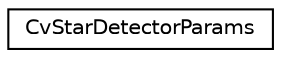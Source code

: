 digraph "Graphical Class Hierarchy"
{
 // LATEX_PDF_SIZE
  edge [fontname="Helvetica",fontsize="10",labelfontname="Helvetica",labelfontsize="10"];
  node [fontname="Helvetica",fontsize="10",shape=record];
  rankdir="LR";
  Node0 [label="CvStarDetectorParams",height=0.2,width=0.4,color="black", fillcolor="white", style="filled",URL="$struct_cv_star_detector_params.html",tooltip=" "];
}
